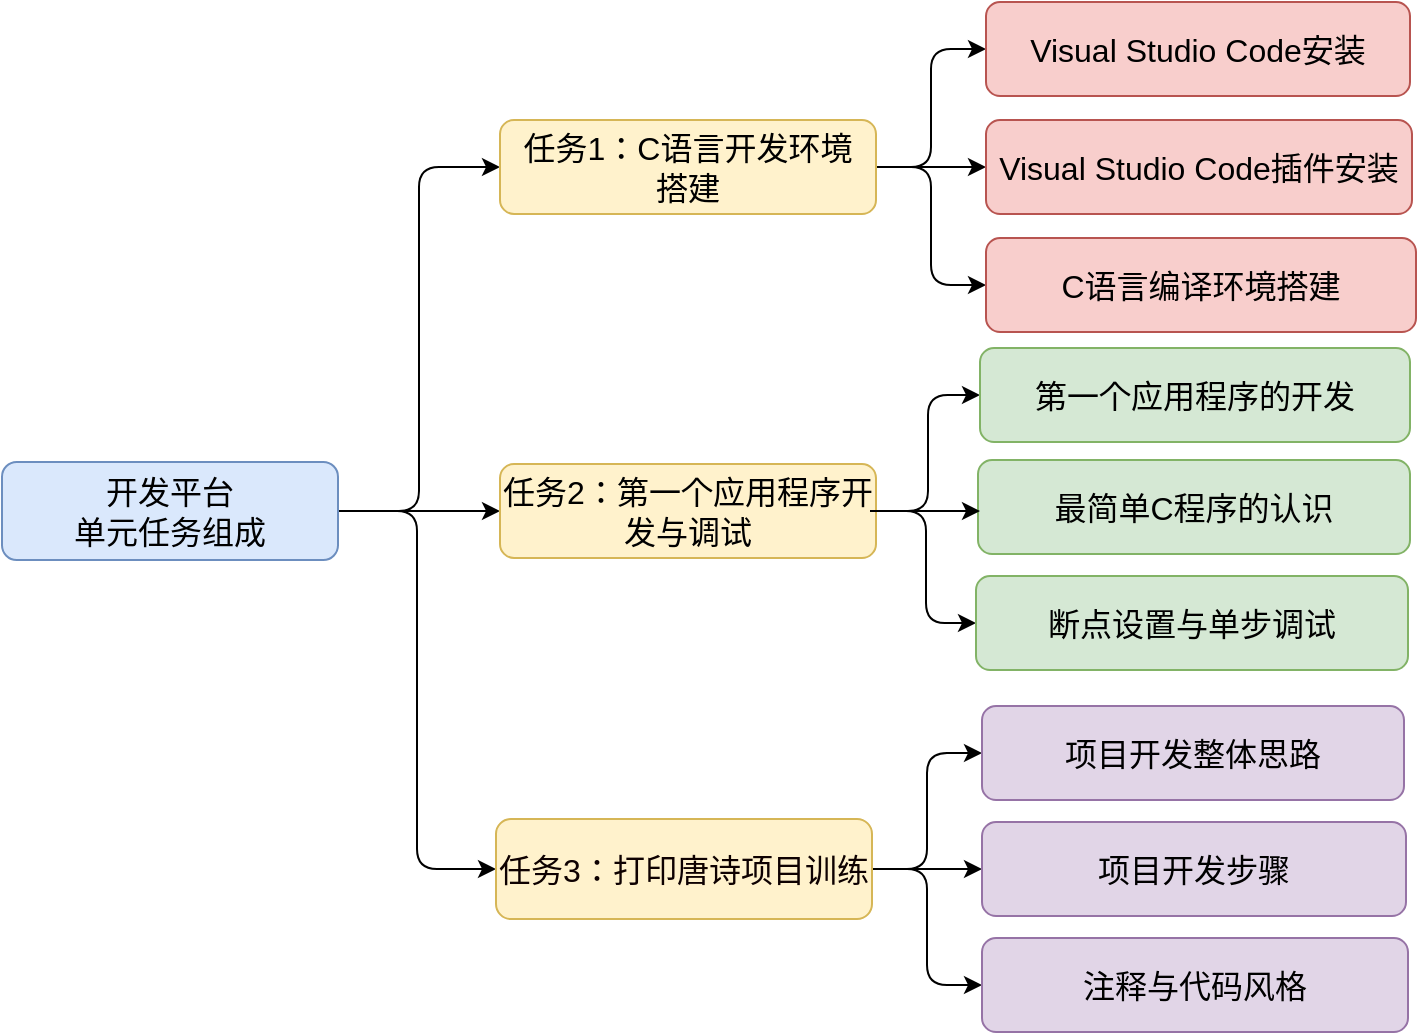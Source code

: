 <mxfile>
    <diagram id="jiIM08LAHTYWhNUmgpoW" name="Page-1">
        <mxGraphModel dx="604" dy="390" grid="0" gridSize="10" guides="1" tooltips="1" connect="1" arrows="1" fold="1" page="1" pageScale="1" pageWidth="3300" pageHeight="4681" math="0" shadow="0">
            <root>
                <mxCell id="0"/>
                <mxCell id="1" parent="0"/>
                <mxCell id="47" style="edgeStyle=orthogonalEdgeStyle;html=1;entryX=0;entryY=0.5;entryDx=0;entryDy=0;fontSize=16;" parent="1" source="2" target="3" edge="1">
                    <mxGeometry relative="1" as="geometry"/>
                </mxCell>
                <mxCell id="48" style="edgeStyle=orthogonalEdgeStyle;html=1;exitX=1;exitY=0.5;exitDx=0;exitDy=0;entryX=0;entryY=0.5;entryDx=0;entryDy=0;fontSize=16;" parent="1" source="2" target="25" edge="1">
                    <mxGeometry relative="1" as="geometry"/>
                </mxCell>
                <mxCell id="49" style="edgeStyle=orthogonalEdgeStyle;html=1;entryX=0;entryY=0.5;entryDx=0;entryDy=0;fontSize=16;" parent="1" source="2" target="10" edge="1">
                    <mxGeometry relative="1" as="geometry"/>
                </mxCell>
                <mxCell id="2" value="&lt;font style=&quot;font-size: 16px;&quot;&gt;开发平台&lt;br&gt;单元任务组成&lt;br&gt;&lt;/font&gt;" style="rounded=1;whiteSpace=wrap;html=1;fillColor=#dae8fc;strokeColor=#6c8ebf;" parent="1" vertex="1">
                    <mxGeometry x="145" y="320" width="168" height="49" as="geometry"/>
                </mxCell>
                <mxCell id="16" style="edgeStyle=orthogonalEdgeStyle;html=1;exitX=1;exitY=0.5;exitDx=0;exitDy=0;entryX=0;entryY=0.5;entryDx=0;entryDy=0;fontSize=16;" parent="1" source="3" target="11" edge="1">
                    <mxGeometry relative="1" as="geometry"/>
                </mxCell>
                <mxCell id="17" style="edgeStyle=orthogonalEdgeStyle;html=1;exitX=1;exitY=0.5;exitDx=0;exitDy=0;entryX=0;entryY=0.5;entryDx=0;entryDy=0;fontSize=16;" parent="1" source="3" target="13" edge="1">
                    <mxGeometry relative="1" as="geometry"/>
                </mxCell>
                <mxCell id="18" style="edgeStyle=orthogonalEdgeStyle;html=1;exitX=1;exitY=0.5;exitDx=0;exitDy=0;entryX=0;entryY=0.5;entryDx=0;entryDy=0;fontSize=16;" parent="1" source="3" target="12" edge="1">
                    <mxGeometry relative="1" as="geometry"/>
                </mxCell>
                <mxCell id="3" value="&lt;font style=&quot;font-size: 16px;&quot;&gt;任务1：C语言开发环境&lt;br&gt;搭建&lt;/font&gt;" style="rounded=1;whiteSpace=wrap;html=1;fillColor=#fff2cc;strokeColor=#d6b656;fontColor=#000000;" parent="1" vertex="1">
                    <mxGeometry x="394" y="149" width="188" height="47" as="geometry"/>
                </mxCell>
                <mxCell id="20" style="edgeStyle=orthogonalEdgeStyle;html=1;exitX=1;exitY=0.5;exitDx=0;exitDy=0;entryX=0;entryY=0.5;entryDx=0;entryDy=0;fontSize=16;" parent="1" source="10" target="15" edge="1">
                    <mxGeometry relative="1" as="geometry"/>
                </mxCell>
                <mxCell id="33" style="edgeStyle=orthogonalEdgeStyle;html=1;exitX=1;exitY=0.5;exitDx=0;exitDy=0;entryX=0;entryY=0.5;entryDx=0;entryDy=0;fontSize=16;" parent="1" source="10" target="14" edge="1">
                    <mxGeometry relative="1" as="geometry"/>
                </mxCell>
                <mxCell id="10" value="&lt;font color=&quot;#000000&quot; style=&quot;font-size: 16px;&quot;&gt;任务2：第一个应用程序开发与调试&lt;/font&gt;" style="rounded=1;whiteSpace=wrap;html=1;fillColor=#fff2cc;strokeColor=#d6b656;" parent="1" vertex="1">
                    <mxGeometry x="394" y="321" width="188" height="47" as="geometry"/>
                </mxCell>
                <mxCell id="11" value="&lt;font style=&quot;font-size: 16px;&quot;&gt;Visual Studio Code安装&lt;/font&gt;" style="rounded=1;whiteSpace=wrap;html=1;fillColor=#f8cecc;strokeColor=#b85450;verticalAlign=middle;" parent="1" vertex="1">
                    <mxGeometry x="637" y="90" width="212" height="47" as="geometry"/>
                </mxCell>
                <mxCell id="12" value="&lt;font style=&quot;font-size: 16px;&quot;&gt;Visual Studio Code插件安装&lt;/font&gt;" style="rounded=1;whiteSpace=wrap;html=1;fillColor=#f8cecc;strokeColor=#b85450;" parent="1" vertex="1">
                    <mxGeometry x="637" y="149" width="213" height="47" as="geometry"/>
                </mxCell>
                <mxCell id="13" value="&lt;font style=&quot;font-size: 16px;&quot;&gt;C语言编译环境搭建&lt;/font&gt;" style="rounded=1;whiteSpace=wrap;html=1;fillColor=#f8cecc;strokeColor=#b85450;" parent="1" vertex="1">
                    <mxGeometry x="637" y="208" width="215" height="47" as="geometry"/>
                </mxCell>
                <mxCell id="14" value="&lt;span style=&quot;font-size: 16px;&quot;&gt;第一个应用程序的开发&lt;/span&gt;" style="rounded=1;whiteSpace=wrap;html=1;fillColor=#d5e8d4;strokeColor=#82b366;" parent="1" vertex="1">
                    <mxGeometry x="634" y="263" width="215" height="47" as="geometry"/>
                </mxCell>
                <mxCell id="43" style="edgeStyle=orthogonalEdgeStyle;html=1;exitX=1;exitY=0.5;exitDx=0;exitDy=0;entryX=0;entryY=0.5;entryDx=0;entryDy=0;fontSize=16;" parent="1" source="25" target="26" edge="1">
                    <mxGeometry relative="1" as="geometry"/>
                </mxCell>
                <mxCell id="44" style="edgeStyle=orthogonalEdgeStyle;html=1;exitX=1;exitY=0.5;exitDx=0;exitDy=0;entryX=0;entryY=0.5;entryDx=0;entryDy=0;fontSize=16;" parent="1" source="25" target="42" edge="1">
                    <mxGeometry relative="1" as="geometry"/>
                </mxCell>
                <mxCell id="45" style="edgeStyle=orthogonalEdgeStyle;html=1;exitX=1;exitY=0.5;exitDx=0;exitDy=0;entryX=0;entryY=0.5;entryDx=0;entryDy=0;fontSize=16;" parent="1" source="25" target="41" edge="1">
                    <mxGeometry relative="1" as="geometry"/>
                </mxCell>
                <mxCell id="25" value="&lt;font style=&quot;font-size: 16px;&quot;&gt;任务3&lt;/font&gt;&lt;span style=&quot;font-size: 16px;&quot;&gt;：打印唐诗项目训练&lt;/span&gt;" style="rounded=1;whiteSpace=wrap;html=1;fillColor=#fff2cc;strokeColor=#d6b656;fontColor=#0e0101;" parent="1" vertex="1">
                    <mxGeometry x="392" y="498.5" width="188" height="50" as="geometry"/>
                </mxCell>
                <mxCell id="26" value="&lt;span&gt;&lt;font style=&quot;font-size: 16px;&quot;&gt;项目开发整体思路&lt;/font&gt;&lt;/span&gt;" style="rounded=1;whiteSpace=wrap;html=1;fillColor=#e1d5e7;strokeColor=#9673a6;" parent="1" vertex="1">
                    <mxGeometry x="635" y="442" width="211" height="47" as="geometry"/>
                </mxCell>
                <mxCell id="15" value="&lt;span style=&quot;font-size: 16px;&quot;&gt;断点设置与单步调试&lt;/span&gt;" style="rounded=1;whiteSpace=wrap;html=1;fillColor=#d5e8d4;strokeColor=#82b366;" parent="1" vertex="1">
                    <mxGeometry x="632" y="377" width="216" height="47" as="geometry"/>
                </mxCell>
                <mxCell id="41" value="&lt;span&gt;&lt;font style=&quot;font-size: 16px;&quot;&gt;项目开发步骤&lt;/font&gt;&lt;/span&gt;" style="rounded=1;whiteSpace=wrap;html=1;fillColor=#e1d5e7;strokeColor=#9673a6;" parent="1" vertex="1">
                    <mxGeometry x="635" y="500" width="212" height="47" as="geometry"/>
                </mxCell>
                <mxCell id="42" value="&lt;span style=&quot;font-size: 16px;&quot;&gt;注释与代码风格&lt;/span&gt;" style="rounded=1;whiteSpace=wrap;html=1;fillColor=#e1d5e7;strokeColor=#9673a6;" parent="1" vertex="1">
                    <mxGeometry x="635" y="558" width="213" height="47" as="geometry"/>
                </mxCell>
                <mxCell id="98" value="&lt;span style=&quot;font-size: 16px;&quot;&gt;最简单C程序的认识&lt;/span&gt;" style="rounded=1;whiteSpace=wrap;html=1;fillColor=#d5e8d4;strokeColor=#82b366;" parent="1" vertex="1">
                    <mxGeometry x="633" y="319" width="216" height="47" as="geometry"/>
                </mxCell>
                <mxCell id="99" style="edgeStyle=orthogonalEdgeStyle;html=1;exitX=1;exitY=0.5;exitDx=0;exitDy=0;entryX=0;entryY=0.5;entryDx=0;entryDy=0;fontSize=16;" parent="1" edge="1">
                    <mxGeometry relative="1" as="geometry">
                        <mxPoint x="579" y="344.5" as="sourcePoint"/>
                        <mxPoint x="634" y="344.5" as="targetPoint"/>
                    </mxGeometry>
                </mxCell>
            </root>
        </mxGraphModel>
    </diagram>
</mxfile>